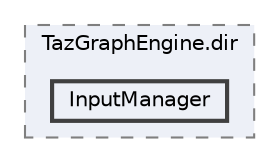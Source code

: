 digraph "/mnt/c/Users/lefte/Mujin/MastersThesis/Taz/TazGraph/build/TazGraphEngine/CMakeFiles/TazGraphEngine.dir/InputManager"
{
 // LATEX_PDF_SIZE
  bgcolor="transparent";
  edge [fontname=Helvetica,fontsize=10,labelfontname=Helvetica,labelfontsize=10];
  node [fontname=Helvetica,fontsize=10,shape=box,height=0.2,width=0.4];
  compound=true
  subgraph clusterdir_4e2140582b0b85e25e6a4da5d2873536 {
    graph [ bgcolor="#edf0f7", pencolor="grey50", label="TazGraphEngine.dir", fontname=Helvetica,fontsize=10 style="filled,dashed", URL="dir_4e2140582b0b85e25e6a4da5d2873536.html",tooltip=""]
  dir_bb79e5f9791697f246b2295b8f793df3 [label="InputManager", fillcolor="#edf0f7", color="grey25", style="filled,bold", URL="dir_bb79e5f9791697f246b2295b8f793df3.html",tooltip=""];
  }
}
